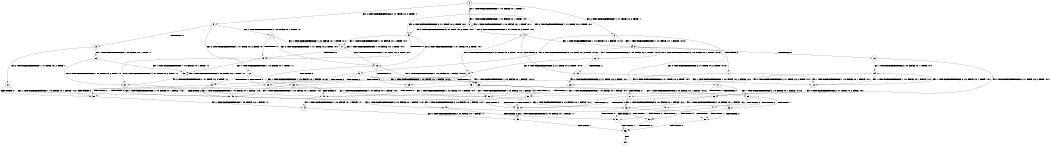 digraph BCG {
size = "7, 10.5";
center = TRUE;
node [shape = circle];
0 [peripheries = 2];
0 -> 1 [label = "EX !1 !ATOMIC_EXCH_BRANCH (1, +0, FALSE, +0, 1, TRUE) !::"];
0 -> 2 [label = "EX !2 !ATOMIC_EXCH_BRANCH (1, +1, TRUE, +0, 2, TRUE) !::"];
0 -> 3 [label = "EX !0 !ATOMIC_EXCH_BRANCH (2, +1, TRUE, +0, 2, TRUE) !::"];
1 -> 4 [label = "EX !2 !ATOMIC_EXCH_BRANCH (1, +1, TRUE, +0, 2, TRUE) !:0:1:"];
1 -> 5 [label = "EX !0 !ATOMIC_EXCH_BRANCH (2, +1, TRUE, +0, 2, TRUE) !:0:1:"];
1 -> 6 [label = "EX !1 !ATOMIC_EXCH_BRANCH (1, +0, FALSE, +0, 1, TRUE) !:0:1:"];
2 -> 7 [label = "TERMINATE !2"];
2 -> 8 [label = "EX !1 !ATOMIC_EXCH_BRANCH (1, +0, FALSE, +0, 1, FALSE) !:0:1:2:"];
2 -> 9 [label = "EX !0 !ATOMIC_EXCH_BRANCH (2, +1, TRUE, +0, 2, TRUE) !:0:1:2:"];
3 -> 10 [label = "TERMINATE !0"];
3 -> 11 [label = "EX !1 !ATOMIC_EXCH_BRANCH (1, +0, FALSE, +0, 1, TRUE) !:0:"];
3 -> 12 [label = "EX !2 !ATOMIC_EXCH_BRANCH (1, +1, TRUE, +0, 2, TRUE) !:0:"];
4 -> 13 [label = "TERMINATE !2"];
4 -> 14 [label = "EX !0 !ATOMIC_EXCH_BRANCH (2, +1, TRUE, +0, 2, TRUE) !:0:1:2:"];
4 -> 8 [label = "EX !1 !ATOMIC_EXCH_BRANCH (1, +0, FALSE, +0, 1, FALSE) !:0:1:2:"];
5 -> 15 [label = "TERMINATE !0"];
5 -> 16 [label = "EX !2 !ATOMIC_EXCH_BRANCH (1, +1, TRUE, +0, 2, TRUE) !:0:1:"];
5 -> 17 [label = "EX !1 !ATOMIC_EXCH_BRANCH (1, +0, FALSE, +0, 1, TRUE) !:0:1:"];
6 -> 4 [label = "EX !2 !ATOMIC_EXCH_BRANCH (1, +1, TRUE, +0, 2, TRUE) !:0:1:"];
6 -> 5 [label = "EX !0 !ATOMIC_EXCH_BRANCH (2, +1, TRUE, +0, 2, TRUE) !:0:1:"];
6 -> 6 [label = "EX !1 !ATOMIC_EXCH_BRANCH (1, +0, FALSE, +0, 1, TRUE) !:0:1:"];
7 -> 18 [label = "EX !1 !ATOMIC_EXCH_BRANCH (1, +0, FALSE, +0, 1, FALSE) !:0:1:"];
7 -> 19 [label = "EX !0 !ATOMIC_EXCH_BRANCH (2, +1, TRUE, +0, 2, TRUE) !:0:1:"];
8 -> 20 [label = "TERMINATE !2"];
8 -> 21 [label = "EX !0 !ATOMIC_EXCH_BRANCH (2, +1, TRUE, +0, 2, TRUE) !:0:1:2:"];
8 -> 22 [label = "EX !1 !ATOMIC_EXCH_BRANCH (2, +0, FALSE, +0, 1, TRUE) !:0:1:2:"];
9 -> 23 [label = "TERMINATE !2"];
9 -> 24 [label = "TERMINATE !0"];
9 -> 25 [label = "EX !1 !ATOMIC_EXCH_BRANCH (1, +0, FALSE, +0, 1, FALSE) !:0:1:2:"];
10 -> 26 [label = "EX !1 !ATOMIC_EXCH_BRANCH (1, +0, FALSE, +0, 1, TRUE) !::"];
10 -> 27 [label = "EX !2 !ATOMIC_EXCH_BRANCH (1, +1, TRUE, +0, 2, TRUE) !::"];
11 -> 15 [label = "TERMINATE !0"];
11 -> 16 [label = "EX !2 !ATOMIC_EXCH_BRANCH (1, +1, TRUE, +0, 2, TRUE) !:0:1:"];
11 -> 17 [label = "EX !1 !ATOMIC_EXCH_BRANCH (1, +0, FALSE, +0, 1, TRUE) !:0:1:"];
12 -> 23 [label = "TERMINATE !2"];
12 -> 24 [label = "TERMINATE !0"];
12 -> 25 [label = "EX !1 !ATOMIC_EXCH_BRANCH (1, +0, FALSE, +0, 1, FALSE) !:0:1:2:"];
13 -> 28 [label = "EX !0 !ATOMIC_EXCH_BRANCH (2, +1, TRUE, +0, 2, TRUE) !:0:1:"];
13 -> 18 [label = "EX !1 !ATOMIC_EXCH_BRANCH (1, +0, FALSE, +0, 1, FALSE) !:0:1:"];
14 -> 29 [label = "TERMINATE !2"];
14 -> 30 [label = "TERMINATE !0"];
14 -> 25 [label = "EX !1 !ATOMIC_EXCH_BRANCH (1, +0, FALSE, +0, 1, FALSE) !:0:1:2:"];
15 -> 31 [label = "EX !2 !ATOMIC_EXCH_BRANCH (1, +1, TRUE, +0, 2, TRUE) !:1:"];
15 -> 32 [label = "EX !1 !ATOMIC_EXCH_BRANCH (1, +0, FALSE, +0, 1, TRUE) !:1:"];
16 -> 29 [label = "TERMINATE !2"];
16 -> 30 [label = "TERMINATE !0"];
16 -> 25 [label = "EX !1 !ATOMIC_EXCH_BRANCH (1, +0, FALSE, +0, 1, FALSE) !:0:1:2:"];
17 -> 15 [label = "TERMINATE !0"];
17 -> 16 [label = "EX !2 !ATOMIC_EXCH_BRANCH (1, +1, TRUE, +0, 2, TRUE) !:0:1:"];
17 -> 17 [label = "EX !1 !ATOMIC_EXCH_BRANCH (1, +0, FALSE, +0, 1, TRUE) !:0:1:"];
18 -> 33 [label = "EX !0 !ATOMIC_EXCH_BRANCH (2, +1, TRUE, +0, 2, TRUE) !:0:1:"];
18 -> 34 [label = "EX !1 !ATOMIC_EXCH_BRANCH (2, +0, FALSE, +0, 1, TRUE) !:0:1:"];
19 -> 35 [label = "TERMINATE !0"];
19 -> 36 [label = "EX !1 !ATOMIC_EXCH_BRANCH (1, +0, FALSE, +0, 1, FALSE) !:0:1:"];
20 -> 33 [label = "EX !0 !ATOMIC_EXCH_BRANCH (2, +1, TRUE, +0, 2, TRUE) !:0:1:"];
20 -> 34 [label = "EX !1 !ATOMIC_EXCH_BRANCH (2, +0, FALSE, +0, 1, TRUE) !:0:1:"];
21 -> 37 [label = "TERMINATE !2"];
21 -> 38 [label = "TERMINATE !0"];
21 -> 39 [label = "EX !1 !ATOMIC_EXCH_BRANCH (2, +0, FALSE, +0, 1, FALSE) !:0:1:2:"];
22 -> 13 [label = "TERMINATE !2"];
22 -> 14 [label = "EX !0 !ATOMIC_EXCH_BRANCH (2, +1, TRUE, +0, 2, TRUE) !:0:1:2:"];
22 -> 8 [label = "EX !1 !ATOMIC_EXCH_BRANCH (1, +0, FALSE, +0, 1, FALSE) !:0:1:2:"];
23 -> 35 [label = "TERMINATE !0"];
23 -> 36 [label = "EX !1 !ATOMIC_EXCH_BRANCH (1, +0, FALSE, +0, 1, FALSE) !:0:1:"];
24 -> 35 [label = "TERMINATE !2"];
24 -> 40 [label = "EX !1 !ATOMIC_EXCH_BRANCH (1, +0, FALSE, +0, 1, FALSE) !:1:2:"];
25 -> 37 [label = "TERMINATE !2"];
25 -> 38 [label = "TERMINATE !0"];
25 -> 39 [label = "EX !1 !ATOMIC_EXCH_BRANCH (2, +0, FALSE, +0, 1, FALSE) !:0:1:2:"];
26 -> 31 [label = "EX !2 !ATOMIC_EXCH_BRANCH (1, +1, TRUE, +0, 2, TRUE) !:1:"];
26 -> 32 [label = "EX !1 !ATOMIC_EXCH_BRANCH (1, +0, FALSE, +0, 1, TRUE) !:1:"];
27 -> 35 [label = "TERMINATE !2"];
27 -> 40 [label = "EX !1 !ATOMIC_EXCH_BRANCH (1, +0, FALSE, +0, 1, FALSE) !:1:2:"];
28 -> 41 [label = "TERMINATE !0"];
28 -> 36 [label = "EX !1 !ATOMIC_EXCH_BRANCH (1, +0, FALSE, +0, 1, FALSE) !:0:1:"];
29 -> 41 [label = "TERMINATE !0"];
29 -> 36 [label = "EX !1 !ATOMIC_EXCH_BRANCH (1, +0, FALSE, +0, 1, FALSE) !:0:1:"];
30 -> 41 [label = "TERMINATE !2"];
30 -> 40 [label = "EX !1 !ATOMIC_EXCH_BRANCH (1, +0, FALSE, +0, 1, FALSE) !:1:2:"];
31 -> 41 [label = "TERMINATE !2"];
31 -> 40 [label = "EX !1 !ATOMIC_EXCH_BRANCH (1, +0, FALSE, +0, 1, FALSE) !:1:2:"];
32 -> 31 [label = "EX !2 !ATOMIC_EXCH_BRANCH (1, +1, TRUE, +0, 2, TRUE) !:1:"];
32 -> 32 [label = "EX !1 !ATOMIC_EXCH_BRANCH (1, +0, FALSE, +0, 1, TRUE) !:1:"];
33 -> 42 [label = "TERMINATE !0"];
33 -> 43 [label = "EX !1 !ATOMIC_EXCH_BRANCH (2, +0, FALSE, +0, 1, FALSE) !:0:1:"];
34 -> 28 [label = "EX !0 !ATOMIC_EXCH_BRANCH (2, +1, TRUE, +0, 2, TRUE) !:0:1:"];
34 -> 18 [label = "EX !1 !ATOMIC_EXCH_BRANCH (1, +0, FALSE, +0, 1, FALSE) !:0:1:"];
35 -> 44 [label = "EX !1 !ATOMIC_EXCH_BRANCH (1, +0, FALSE, +0, 1, FALSE) !:1:"];
36 -> 42 [label = "TERMINATE !0"];
36 -> 43 [label = "EX !1 !ATOMIC_EXCH_BRANCH (2, +0, FALSE, +0, 1, FALSE) !:0:1:"];
37 -> 42 [label = "TERMINATE !0"];
37 -> 43 [label = "EX !1 !ATOMIC_EXCH_BRANCH (2, +0, FALSE, +0, 1, FALSE) !:0:1:"];
38 -> 42 [label = "TERMINATE !2"];
38 -> 45 [label = "EX !1 !ATOMIC_EXCH_BRANCH (2, +0, FALSE, +0, 1, FALSE) !:1:2:"];
39 -> 46 [label = "TERMINATE !1"];
39 -> 47 [label = "TERMINATE !2"];
39 -> 48 [label = "TERMINATE !0"];
40 -> 42 [label = "TERMINATE !2"];
40 -> 45 [label = "EX !1 !ATOMIC_EXCH_BRANCH (2, +0, FALSE, +0, 1, FALSE) !:1:2:"];
41 -> 44 [label = "EX !1 !ATOMIC_EXCH_BRANCH (1, +0, FALSE, +0, 1, FALSE) !:1:"];
42 -> 49 [label = "EX !1 !ATOMIC_EXCH_BRANCH (2, +0, FALSE, +0, 1, FALSE) !:1:"];
43 -> 50 [label = "TERMINATE !1"];
43 -> 51 [label = "TERMINATE !0"];
44 -> 49 [label = "EX !1 !ATOMIC_EXCH_BRANCH (2, +0, FALSE, +0, 1, FALSE) !:1:"];
45 -> 52 [label = "TERMINATE !1"];
45 -> 51 [label = "TERMINATE !2"];
46 -> 50 [label = "TERMINATE !2"];
46 -> 52 [label = "TERMINATE !0"];
47 -> 50 [label = "TERMINATE !1"];
47 -> 51 [label = "TERMINATE !0"];
48 -> 52 [label = "TERMINATE !1"];
48 -> 51 [label = "TERMINATE !2"];
49 -> 53 [label = "TERMINATE !1"];
50 -> 53 [label = "TERMINATE !0"];
51 -> 53 [label = "TERMINATE !1"];
52 -> 53 [label = "TERMINATE !2"];
53 -> 54 [label = "exit"];
}

